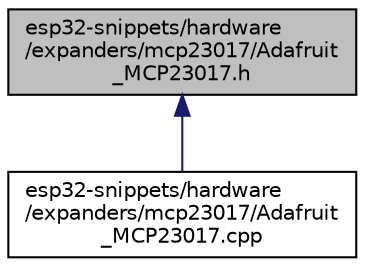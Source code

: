digraph "esp32-snippets/hardware/expanders/mcp23017/Adafruit_MCP23017.h"
{
  edge [fontname="Helvetica",fontsize="10",labelfontname="Helvetica",labelfontsize="10"];
  node [fontname="Helvetica",fontsize="10",shape=record];
  Node1 [label="esp32-snippets/hardware\l/expanders/mcp23017/Adafruit\l_MCP23017.h",height=0.2,width=0.4,color="black", fillcolor="grey75", style="filled", fontcolor="black"];
  Node1 -> Node2 [dir="back",color="midnightblue",fontsize="10",style="solid",fontname="Helvetica"];
  Node2 [label="esp32-snippets/hardware\l/expanders/mcp23017/Adafruit\l_MCP23017.cpp",height=0.2,width=0.4,color="black", fillcolor="white", style="filled",URL="$_adafruit___m_c_p23017_8cpp.html"];
}
